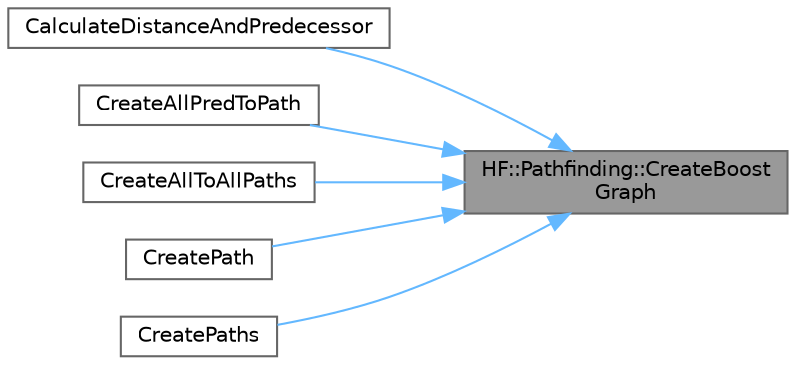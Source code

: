 digraph "HF::Pathfinding::CreateBoostGraph"
{
 // LATEX_PDF_SIZE
  bgcolor="transparent";
  edge [fontname=Helvetica,fontsize=10,labelfontname=Helvetica,labelfontsize=10];
  node [fontname=Helvetica,fontsize=10,shape=box,height=0.2,width=0.4];
  rankdir="RL";
  Node1 [label="HF::Pathfinding::CreateBoost\lGraph",height=0.2,width=0.4,color="gray40", fillcolor="grey60", style="filled", fontcolor="black",tooltip="Create a new boost graph from a HF::SpatialStructures:Graph."];
  Node1 -> Node2 [dir="back",color="steelblue1",style="solid"];
  Node2 [label="CalculateDistanceAndPredecessor",height=0.2,width=0.4,color="grey40", fillcolor="white", style="filled",URL="$a00456.html#ga27b1f45019ccbda909301520d1c738ca",tooltip="Calculate the distance and predecessor matricies for a graph."];
  Node1 -> Node3 [dir="back",color="steelblue1",style="solid"];
  Node3 [label="CreateAllPredToPath",height=0.2,width=0.4,color="grey40", fillcolor="white", style="filled",URL="$a00456.html#gaff8b6c35105e6a465af490691069727a",tooltip=" "];
  Node1 -> Node4 [dir="back",color="steelblue1",style="solid"];
  Node4 [label="CreateAllToAllPaths",height=0.2,width=0.4,color="grey40", fillcolor="white", style="filled",URL="$a00456.html#gaba6ec6ce84974dd6a311d7d65dd34221",tooltip="Find a path from every node in a graph to every other node."];
  Node1 -> Node5 [dir="back",color="steelblue1",style="solid"];
  Node5 [label="CreatePath",height=0.2,width=0.4,color="grey40", fillcolor="white", style="filled",URL="$a00456.html#ga3dc85450e989a996a3c3fcfad0a5944e",tooltip="Find the shortest path from start to end."];
  Node1 -> Node6 [dir="back",color="steelblue1",style="solid"];
  Node6 [label="CreatePaths",height=0.2,width=0.4,color="grey40", fillcolor="white", style="filled",URL="$a00456.html#gae1ac2805c3b86883bb88269ed3868367",tooltip="Find multiple shortest paths in paralllel."];
}
